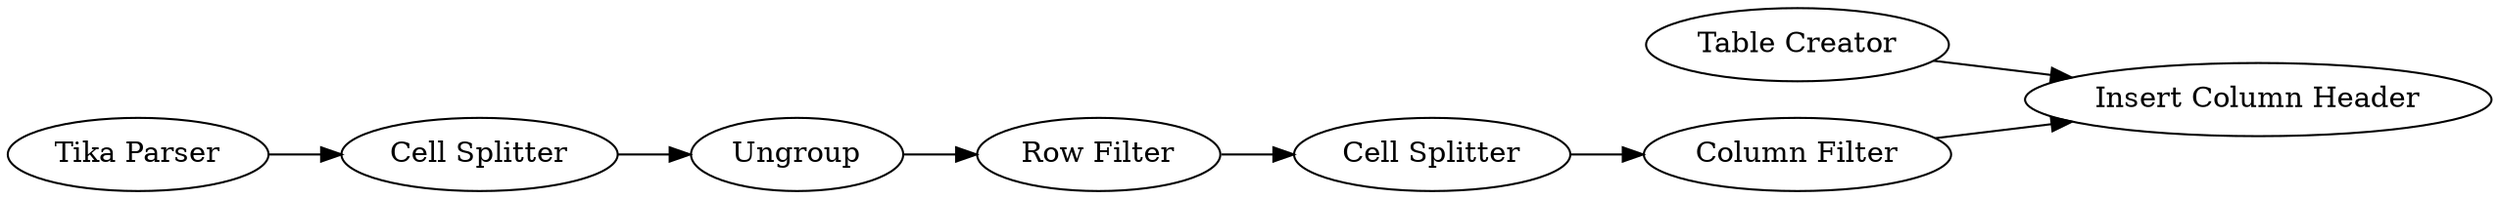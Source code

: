 digraph {
	1367 -> 1368
	2 -> 13
	13 -> 14
	15 -> 16
	17 -> 1368
	14 -> 15
	16 -> 17
	16 [label="Cell Splitter"]
	1368 [label="Insert Column Header"]
	13 [label="Cell Splitter"]
	1367 [label="Table Creator"]
	15 [label="Row Filter"]
	14 [label=Ungroup]
	17 [label="Column Filter"]
	2 [label="Tika Parser"]
	rankdir=LR
}
